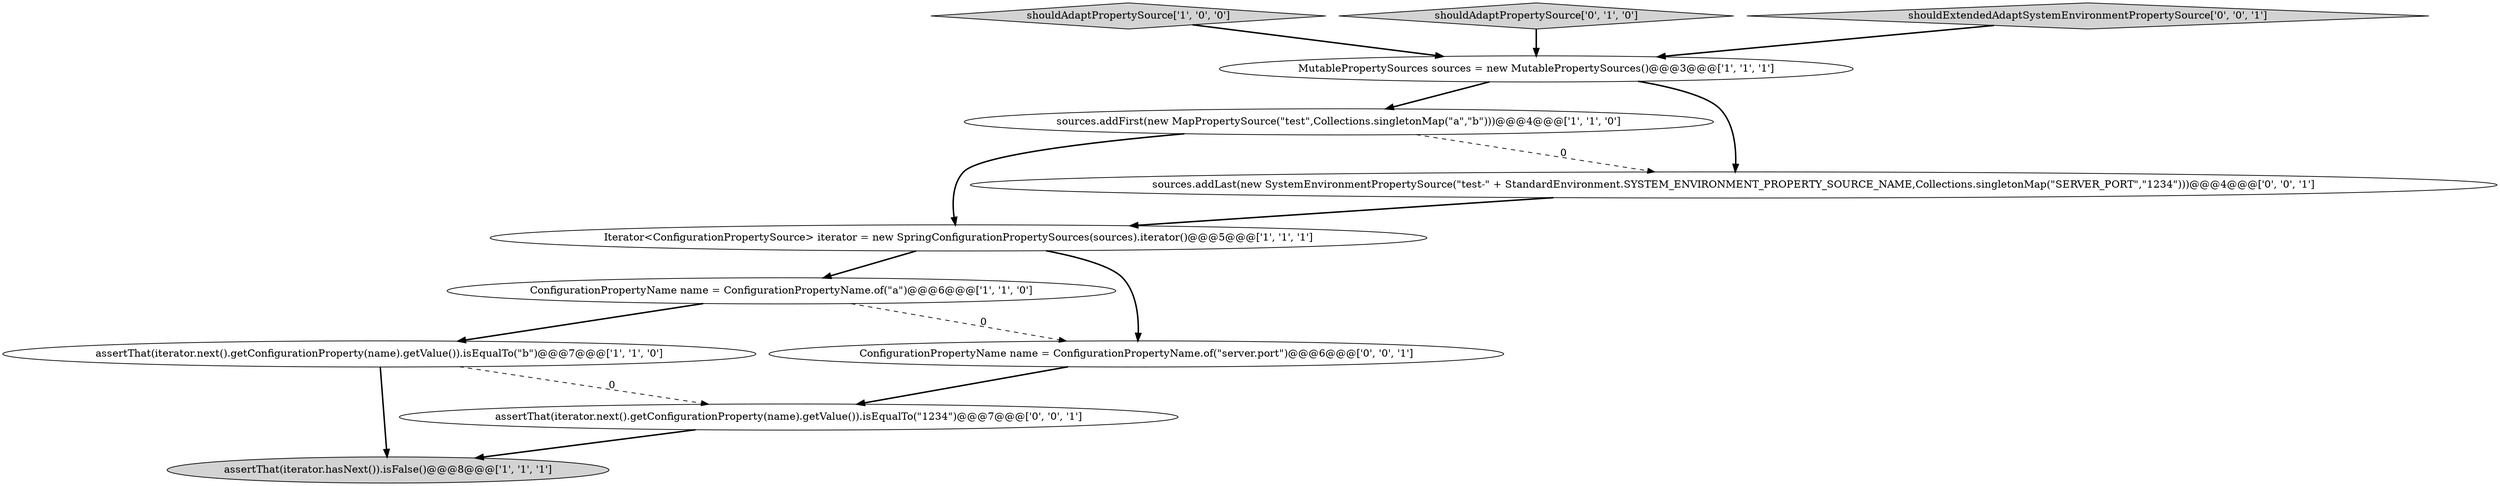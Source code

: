 digraph {
2 [style = filled, label = "ConfigurationPropertyName name = ConfigurationPropertyName.of(\"a\")@@@6@@@['1', '1', '0']", fillcolor = white, shape = ellipse image = "AAA0AAABBB1BBB"];
3 [style = filled, label = "Iterator<ConfigurationPropertySource> iterator = new SpringConfigurationPropertySources(sources).iterator()@@@5@@@['1', '1', '1']", fillcolor = white, shape = ellipse image = "AAA0AAABBB1BBB"];
11 [style = filled, label = "sources.addLast(new SystemEnvironmentPropertySource(\"test-\" + StandardEnvironment.SYSTEM_ENVIRONMENT_PROPERTY_SOURCE_NAME,Collections.singletonMap(\"SERVER_PORT\",\"1234\")))@@@4@@@['0', '0', '1']", fillcolor = white, shape = ellipse image = "AAA0AAABBB3BBB"];
10 [style = filled, label = "ConfigurationPropertyName name = ConfigurationPropertyName.of(\"server.port\")@@@6@@@['0', '0', '1']", fillcolor = white, shape = ellipse image = "AAA0AAABBB3BBB"];
6 [style = filled, label = "shouldAdaptPropertySource['1', '0', '0']", fillcolor = lightgray, shape = diamond image = "AAA0AAABBB1BBB"];
4 [style = filled, label = "sources.addFirst(new MapPropertySource(\"test\",Collections.singletonMap(\"a\",\"b\")))@@@4@@@['1', '1', '0']", fillcolor = white, shape = ellipse image = "AAA0AAABBB1BBB"];
1 [style = filled, label = "assertThat(iterator.hasNext()).isFalse()@@@8@@@['1', '1', '1']", fillcolor = lightgray, shape = ellipse image = "AAA0AAABBB1BBB"];
7 [style = filled, label = "shouldAdaptPropertySource['0', '1', '0']", fillcolor = lightgray, shape = diamond image = "AAA0AAABBB2BBB"];
5 [style = filled, label = "MutablePropertySources sources = new MutablePropertySources()@@@3@@@['1', '1', '1']", fillcolor = white, shape = ellipse image = "AAA0AAABBB1BBB"];
0 [style = filled, label = "assertThat(iterator.next().getConfigurationProperty(name).getValue()).isEqualTo(\"b\")@@@7@@@['1', '1', '0']", fillcolor = white, shape = ellipse image = "AAA0AAABBB1BBB"];
8 [style = filled, label = "shouldExtendedAdaptSystemEnvironmentPropertySource['0', '0', '1']", fillcolor = lightgray, shape = diamond image = "AAA0AAABBB3BBB"];
9 [style = filled, label = "assertThat(iterator.next().getConfigurationProperty(name).getValue()).isEqualTo(\"1234\")@@@7@@@['0', '0', '1']", fillcolor = white, shape = ellipse image = "AAA0AAABBB3BBB"];
3->10 [style = bold, label=""];
4->3 [style = bold, label=""];
6->5 [style = bold, label=""];
7->5 [style = bold, label=""];
2->0 [style = bold, label=""];
5->11 [style = bold, label=""];
10->9 [style = bold, label=""];
0->9 [style = dashed, label="0"];
4->11 [style = dashed, label="0"];
3->2 [style = bold, label=""];
9->1 [style = bold, label=""];
8->5 [style = bold, label=""];
11->3 [style = bold, label=""];
0->1 [style = bold, label=""];
5->4 [style = bold, label=""];
2->10 [style = dashed, label="0"];
}
